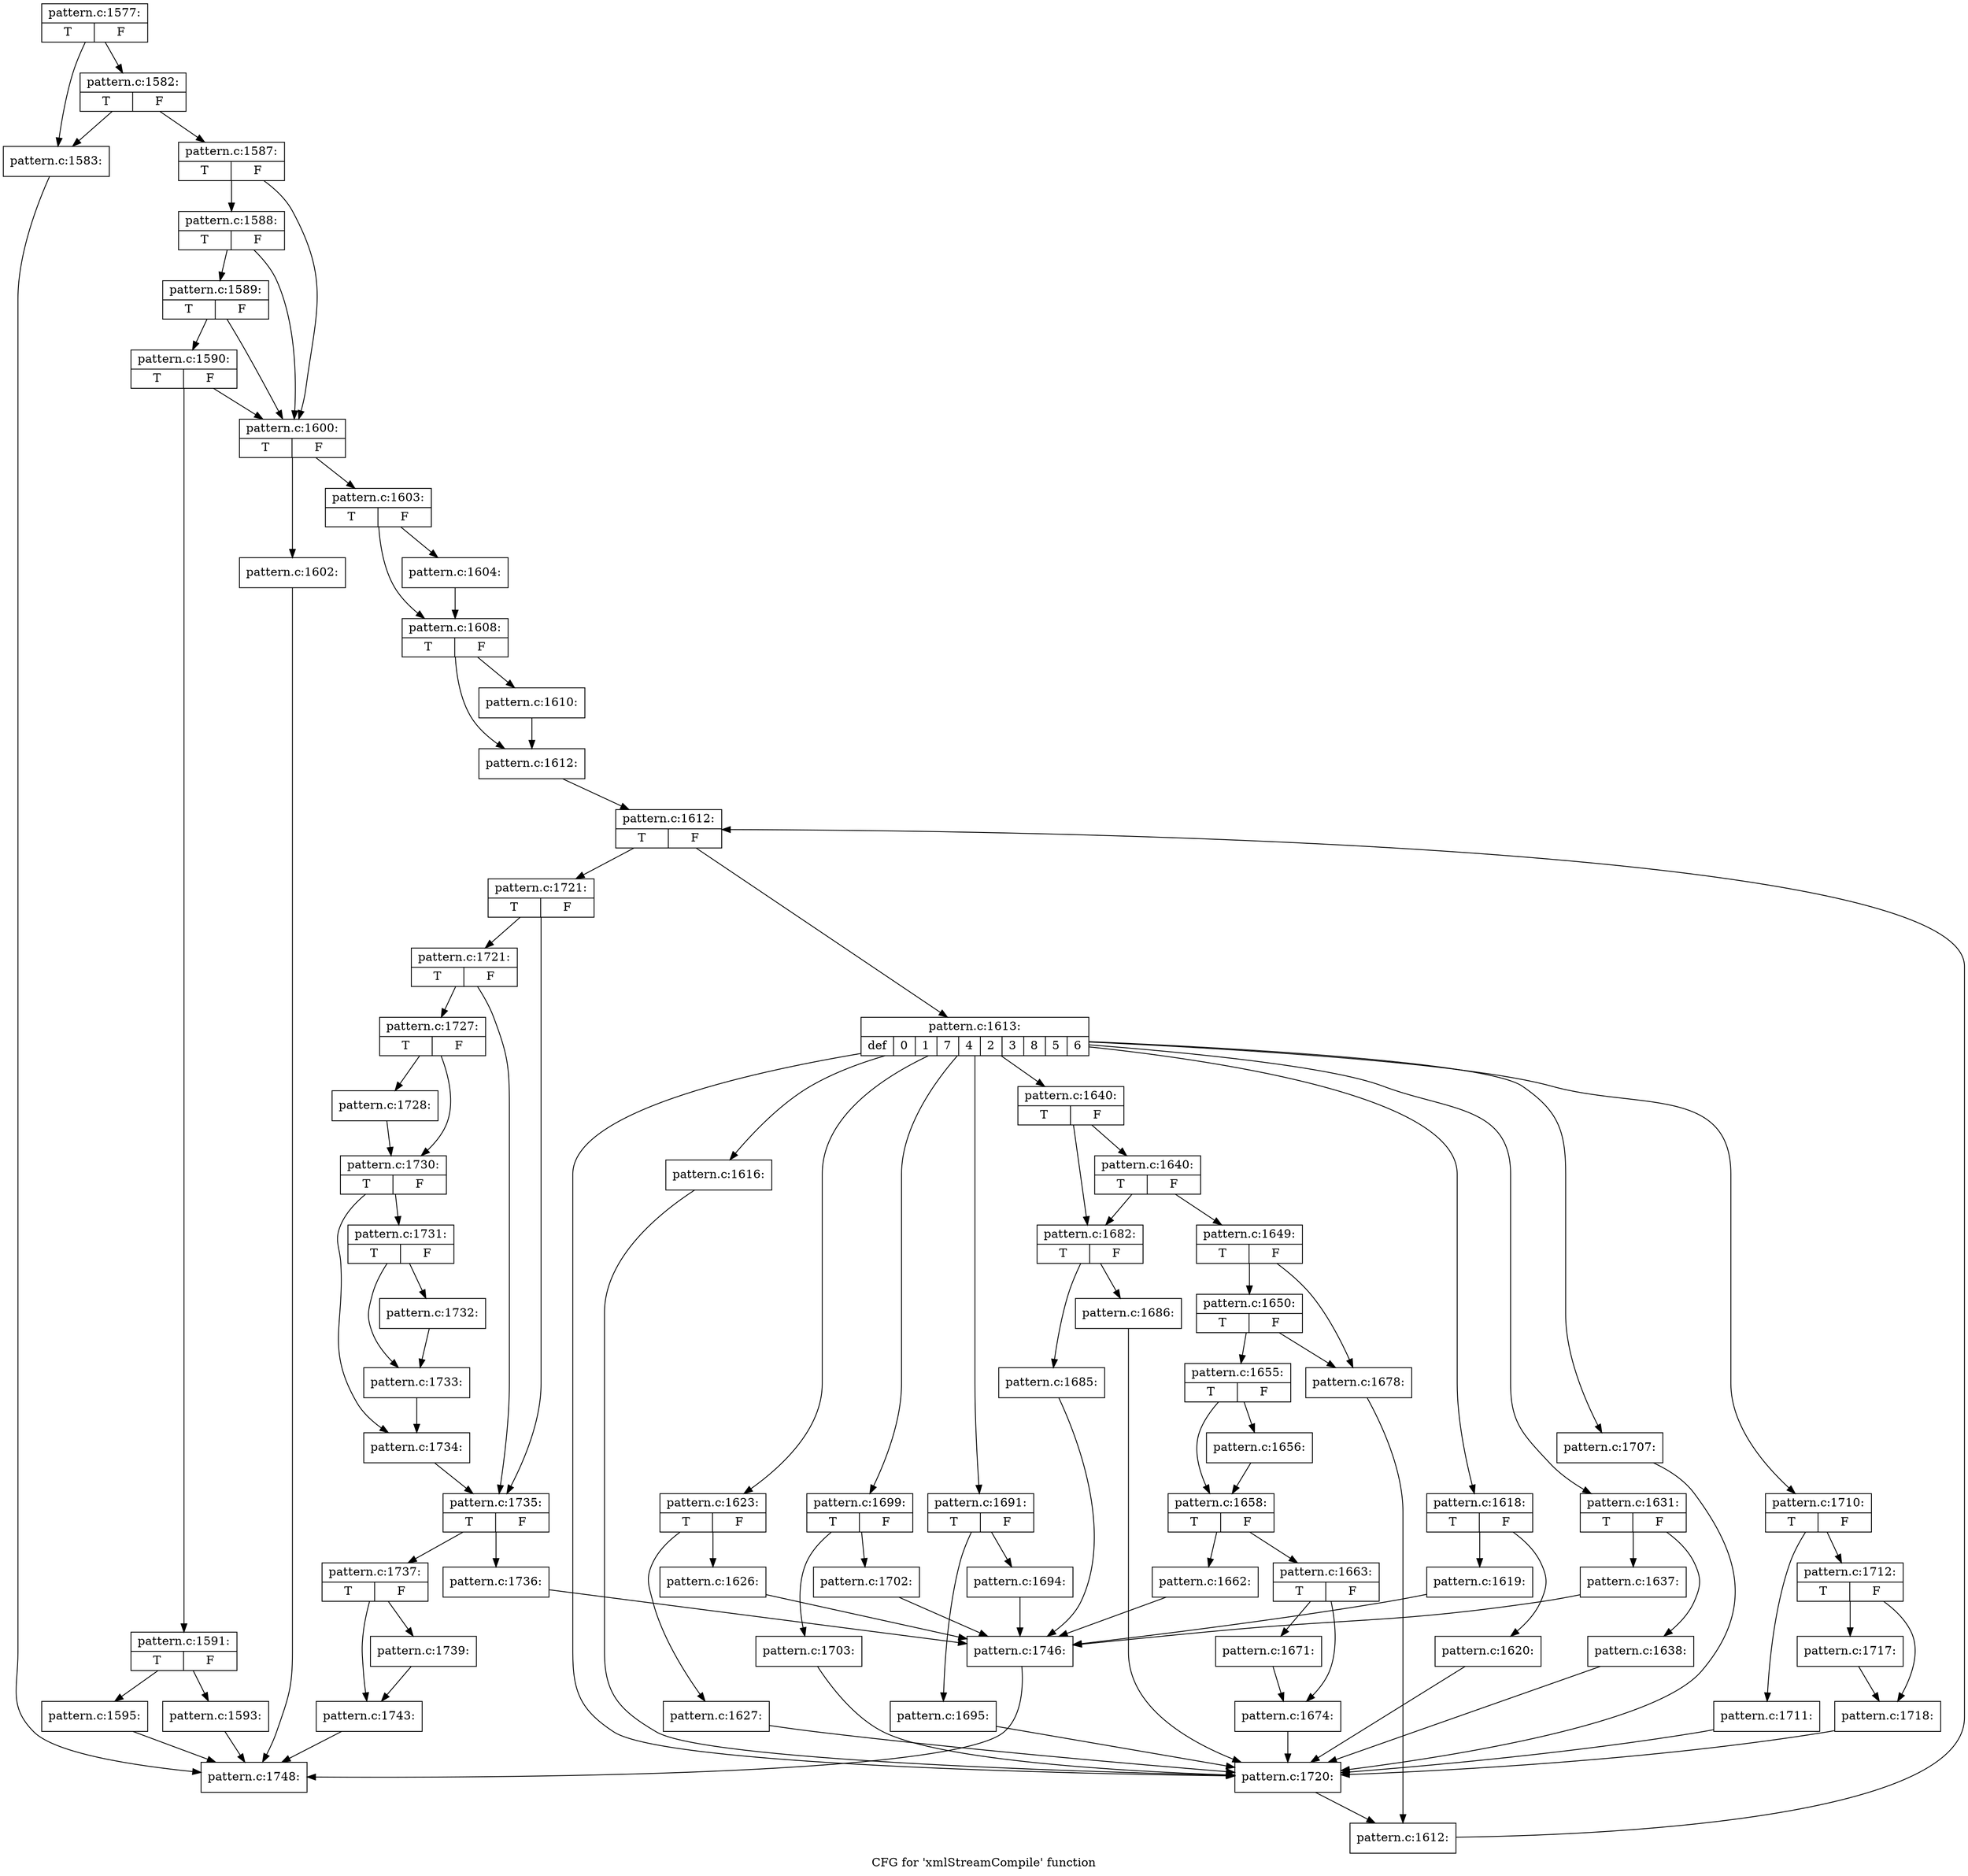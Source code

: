 digraph "CFG for 'xmlStreamCompile' function" {
	label="CFG for 'xmlStreamCompile' function";

	Node0x4722790 [shape=record,label="{pattern.c:1577:|{<s0>T|<s1>F}}"];
	Node0x4722790 -> Node0x473f9b0;
	Node0x4722790 -> Node0x473fa50;
	Node0x473fa50 [shape=record,label="{pattern.c:1582:|{<s0>T|<s1>F}}"];
	Node0x473fa50 -> Node0x473f9b0;
	Node0x473fa50 -> Node0x473fa00;
	Node0x473f9b0 [shape=record,label="{pattern.c:1583:}"];
	Node0x473f9b0 -> Node0x4722b70;
	Node0x473fa00 [shape=record,label="{pattern.c:1587:|{<s0>T|<s1>F}}"];
	Node0x473fa00 -> Node0x4740440;
	Node0x473fa00 -> Node0x47402f0;
	Node0x4740440 [shape=record,label="{pattern.c:1588:|{<s0>T|<s1>F}}"];
	Node0x4740440 -> Node0x47403c0;
	Node0x4740440 -> Node0x47402f0;
	Node0x47403c0 [shape=record,label="{pattern.c:1589:|{<s0>T|<s1>F}}"];
	Node0x47403c0 -> Node0x4740340;
	Node0x47403c0 -> Node0x47402f0;
	Node0x4740340 [shape=record,label="{pattern.c:1590:|{<s0>T|<s1>F}}"];
	Node0x4740340 -> Node0x47402a0;
	Node0x4740340 -> Node0x47402f0;
	Node0x47402a0 [shape=record,label="{pattern.c:1591:|{<s0>T|<s1>F}}"];
	Node0x47402a0 -> Node0x4742130;
	Node0x47402a0 -> Node0x47416f0;
	Node0x4742130 [shape=record,label="{pattern.c:1593:}"];
	Node0x4742130 -> Node0x4722b70;
	Node0x47416f0 [shape=record,label="{pattern.c:1595:}"];
	Node0x47416f0 -> Node0x4722b70;
	Node0x47402f0 [shape=record,label="{pattern.c:1600:|{<s0>T|<s1>F}}"];
	Node0x47402f0 -> Node0x4743300;
	Node0x47402f0 -> Node0x4743350;
	Node0x4743300 [shape=record,label="{pattern.c:1602:}"];
	Node0x4743300 -> Node0x4722b70;
	Node0x4743350 [shape=record,label="{pattern.c:1603:|{<s0>T|<s1>F}}"];
	Node0x4743350 -> Node0x47437d0;
	Node0x4743350 -> Node0x4743820;
	Node0x47437d0 [shape=record,label="{pattern.c:1604:}"];
	Node0x47437d0 -> Node0x4743820;
	Node0x4743820 [shape=record,label="{pattern.c:1608:|{<s0>T|<s1>F}}"];
	Node0x4743820 -> Node0x4741ca0;
	Node0x4743820 -> Node0x4741a10;
	Node0x4741ca0 [shape=record,label="{pattern.c:1610:}"];
	Node0x4741ca0 -> Node0x4741a10;
	Node0x4741a10 [shape=record,label="{pattern.c:1612:}"];
	Node0x4741a10 -> Node0x4692830;
	Node0x4692830 [shape=record,label="{pattern.c:1612:|{<s0>T|<s1>F}}"];
	Node0x4692830 -> Node0x4692a90;
	Node0x4692830 -> Node0x4741ac0;
	Node0x4692a90 [shape=record,label="{pattern.c:1613:|{<s0>def|<s1>0|<s2>1|<s3>7|<s4>4|<s5>2|<s6>3|<s7>8|<s8>5|<s9>6}}"];
	Node0x4692a90 -> Node0x4746580;
	Node0x4692a90 -> Node0x4746ac0;
	Node0x4692a90 -> Node0x4746ba0;
	Node0x4692a90 -> Node0x47478e0;
	Node0x4692a90 -> Node0x4748c40;
	Node0x4692a90 -> Node0x4749b30;
	Node0x4692a90 -> Node0x474db00;
	Node0x4692a90 -> Node0x474e830;
	Node0x4692a90 -> Node0x474f300;
	Node0x4692a90 -> Node0x474f3e0;
	Node0x4746ac0 [shape=record,label="{pattern.c:1616:}"];
	Node0x4746ac0 -> Node0x4746580;
	Node0x4746ba0 [shape=record,label="{pattern.c:1618:|{<s0>T|<s1>F}}"];
	Node0x4746ba0 -> Node0x4746c50;
	Node0x4746ba0 -> Node0x4746ca0;
	Node0x4746c50 [shape=record,label="{pattern.c:1619:}"];
	Node0x4746c50 -> Node0x4746de0;
	Node0x4746ca0 [shape=record,label="{pattern.c:1620:}"];
	Node0x4746ca0 -> Node0x4746580;
	Node0x47478e0 [shape=record,label="{pattern.c:1623:|{<s0>T|<s1>F}}"];
	Node0x47478e0 -> Node0x4748810;
	Node0x47478e0 -> Node0x4748860;
	Node0x4748810 [shape=record,label="{pattern.c:1626:}"];
	Node0x4748810 -> Node0x4746de0;
	Node0x4748860 [shape=record,label="{pattern.c:1627:}"];
	Node0x4748860 -> Node0x4746580;
	Node0x4748c40 [shape=record,label="{pattern.c:1631:|{<s0>T|<s1>F}}"];
	Node0x4748c40 -> Node0x4749740;
	Node0x4748c40 -> Node0x4749790;
	Node0x4749740 [shape=record,label="{pattern.c:1637:}"];
	Node0x4749740 -> Node0x4746de0;
	Node0x4749790 [shape=record,label="{pattern.c:1638:}"];
	Node0x4749790 -> Node0x4746580;
	Node0x4749b30 [shape=record,label="{pattern.c:1640:|{<s0>T|<s1>F}}"];
	Node0x4749b30 -> Node0x4749c80;
	Node0x4749b30 -> Node0x4749c30;
	Node0x4749c80 [shape=record,label="{pattern.c:1640:|{<s0>T|<s1>F}}"];
	Node0x4749c80 -> Node0x4749be0;
	Node0x4749c80 -> Node0x4749c30;
	Node0x4749be0 [shape=record,label="{pattern.c:1649:|{<s0>T|<s1>F}}"];
	Node0x4749be0 -> Node0x474a480;
	Node0x4749be0 -> Node0x474a430;
	Node0x474a480 [shape=record,label="{pattern.c:1650:|{<s0>T|<s1>F}}"];
	Node0x474a480 -> Node0x474a390;
	Node0x474a480 -> Node0x474a430;
	Node0x474a390 [shape=record,label="{pattern.c:1655:|{<s0>T|<s1>F}}"];
	Node0x474a390 -> Node0x474ac20;
	Node0x474a390 -> Node0x474ac70;
	Node0x474ac20 [shape=record,label="{pattern.c:1656:}"];
	Node0x474ac20 -> Node0x474ac70;
	Node0x474ac70 [shape=record,label="{pattern.c:1658:|{<s0>T|<s1>F}}"];
	Node0x474ac70 -> Node0x474bb70;
	Node0x474ac70 -> Node0x474bbc0;
	Node0x474bb70 [shape=record,label="{pattern.c:1662:}"];
	Node0x474bb70 -> Node0x4746de0;
	Node0x474bbc0 [shape=record,label="{pattern.c:1663:|{<s0>T|<s1>F}}"];
	Node0x474bbc0 -> Node0x474c040;
	Node0x474bbc0 -> Node0x474c090;
	Node0x474c040 [shape=record,label="{pattern.c:1671:}"];
	Node0x474c040 -> Node0x474c090;
	Node0x474c090 [shape=record,label="{pattern.c:1674:}"];
	Node0x474c090 -> Node0x4746580;
	Node0x474a430 [shape=record,label="{pattern.c:1678:}"];
	Node0x474a430 -> Node0x4692a40;
	Node0x4749c30 [shape=record,label="{pattern.c:1682:|{<s0>T|<s1>F}}"];
	Node0x4749c30 -> Node0x474a3e0;
	Node0x4749c30 -> Node0x474d4e0;
	Node0x474a3e0 [shape=record,label="{pattern.c:1685:}"];
	Node0x474a3e0 -> Node0x4746de0;
	Node0x474d4e0 [shape=record,label="{pattern.c:1686:}"];
	Node0x474d4e0 -> Node0x4746580;
	Node0x474db00 [shape=record,label="{pattern.c:1691:|{<s0>T|<s1>F}}"];
	Node0x474db00 -> Node0x474e1c0;
	Node0x474db00 -> Node0x474e210;
	Node0x474e1c0 [shape=record,label="{pattern.c:1694:}"];
	Node0x474e1c0 -> Node0x4746de0;
	Node0x474e210 [shape=record,label="{pattern.c:1695:}"];
	Node0x474e210 -> Node0x4746580;
	Node0x474e830 [shape=record,label="{pattern.c:1699:|{<s0>T|<s1>F}}"];
	Node0x474e830 -> Node0x474ec90;
	Node0x474e830 -> Node0x474ece0;
	Node0x474ec90 [shape=record,label="{pattern.c:1702:}"];
	Node0x474ec90 -> Node0x4746de0;
	Node0x474ece0 [shape=record,label="{pattern.c:1703:}"];
	Node0x474ece0 -> Node0x4746580;
	Node0x474f300 [shape=record,label="{pattern.c:1707:}"];
	Node0x474f300 -> Node0x4746580;
	Node0x474f3e0 [shape=record,label="{pattern.c:1710:|{<s0>T|<s1>F}}"];
	Node0x474f3e0 -> Node0x474f490;
	Node0x474f3e0 -> Node0x474f4e0;
	Node0x474f490 [shape=record,label="{pattern.c:1711:}"];
	Node0x474f490 -> Node0x4746580;
	Node0x474f4e0 [shape=record,label="{pattern.c:1712:|{<s0>T|<s1>F}}"];
	Node0x474f4e0 -> Node0x474fac0;
	Node0x474f4e0 -> Node0x474fb10;
	Node0x474fac0 [shape=record,label="{pattern.c:1717:}"];
	Node0x474fac0 -> Node0x474fb10;
	Node0x474fb10 [shape=record,label="{pattern.c:1718:}"];
	Node0x474fb10 -> Node0x4746580;
	Node0x4746580 [shape=record,label="{pattern.c:1720:}"];
	Node0x4746580 -> Node0x4692a40;
	Node0x4692a40 [shape=record,label="{pattern.c:1612:}"];
	Node0x4692a40 -> Node0x4692830;
	Node0x4741ac0 [shape=record,label="{pattern.c:1721:|{<s0>T|<s1>F}}"];
	Node0x4741ac0 -> Node0x47507b0;
	Node0x4741ac0 -> Node0x4750800;
	Node0x4750800 [shape=record,label="{pattern.c:1721:|{<s0>T|<s1>F}}"];
	Node0x4750800 -> Node0x47467c0;
	Node0x4750800 -> Node0x47507b0;
	Node0x47467c0 [shape=record,label="{pattern.c:1727:|{<s0>T|<s1>F}}"];
	Node0x47467c0 -> Node0x4750f50;
	Node0x47467c0 -> Node0x4750fa0;
	Node0x4750f50 [shape=record,label="{pattern.c:1728:}"];
	Node0x4750f50 -> Node0x4750fa0;
	Node0x4750fa0 [shape=record,label="{pattern.c:1730:|{<s0>T|<s1>F}}"];
	Node0x4750fa0 -> Node0x47517e0;
	Node0x4750fa0 -> Node0x4751830;
	Node0x47517e0 [shape=record,label="{pattern.c:1731:|{<s0>T|<s1>F}}"];
	Node0x47517e0 -> Node0x4751ca0;
	Node0x47517e0 -> Node0x4751cf0;
	Node0x4751ca0 [shape=record,label="{pattern.c:1732:}"];
	Node0x4751ca0 -> Node0x4751cf0;
	Node0x4751cf0 [shape=record,label="{pattern.c:1733:}"];
	Node0x4751cf0 -> Node0x4751830;
	Node0x4751830 [shape=record,label="{pattern.c:1734:}"];
	Node0x4751830 -> Node0x47507b0;
	Node0x47507b0 [shape=record,label="{pattern.c:1735:|{<s0>T|<s1>F}}"];
	Node0x47507b0 -> Node0x4752b30;
	Node0x47507b0 -> Node0x4752b80;
	Node0x4752b30 [shape=record,label="{pattern.c:1736:}"];
	Node0x4752b30 -> Node0x4746de0;
	Node0x4752b80 [shape=record,label="{pattern.c:1737:|{<s0>T|<s1>F}}"];
	Node0x4752b80 -> Node0x4753690;
	Node0x4752b80 -> Node0x47536e0;
	Node0x4753690 [shape=record,label="{pattern.c:1739:}"];
	Node0x4753690 -> Node0x47536e0;
	Node0x47536e0 [shape=record,label="{pattern.c:1743:}"];
	Node0x47536e0 -> Node0x4722b70;
	Node0x4746de0 [shape=record,label="{pattern.c:1746:}"];
	Node0x4746de0 -> Node0x4722b70;
	Node0x4722b70 [shape=record,label="{pattern.c:1748:}"];
}
